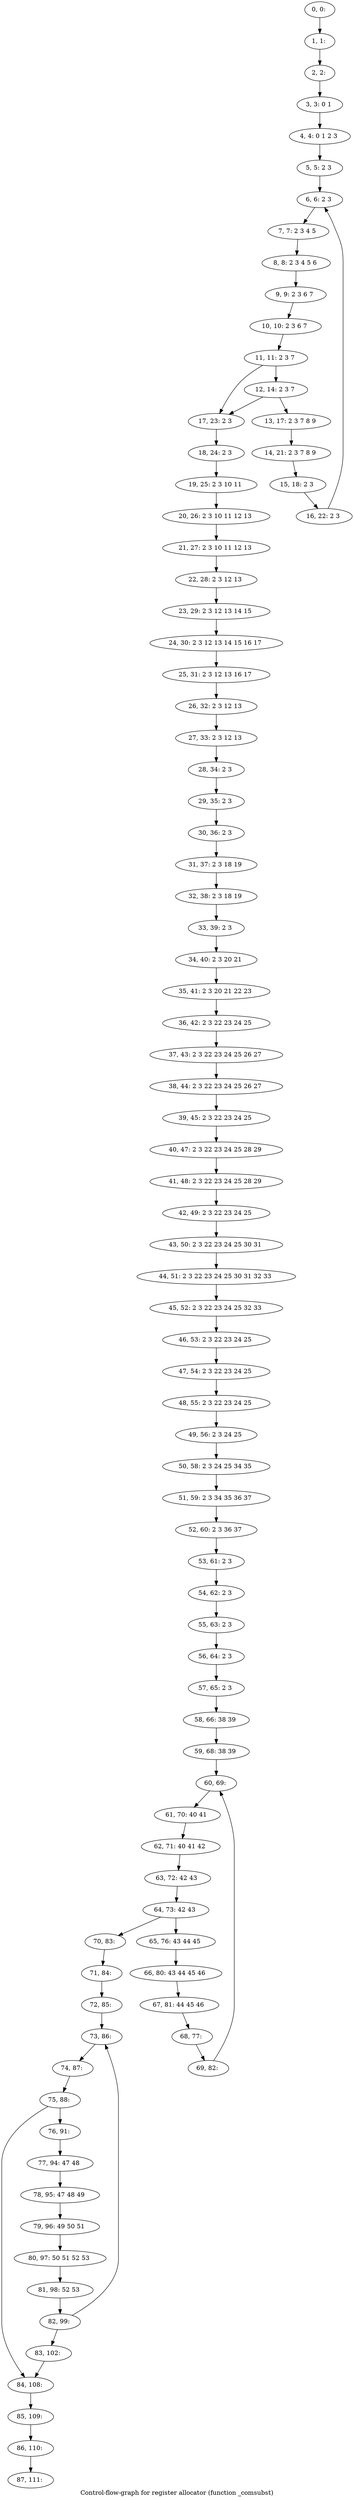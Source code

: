 digraph G {
graph [label="Control-flow-graph for register allocator (function _comsubst)"]
0[label="0, 0: "];
1[label="1, 1: "];
2[label="2, 2: "];
3[label="3, 3: 0 1 "];
4[label="4, 4: 0 1 2 3 "];
5[label="5, 5: 2 3 "];
6[label="6, 6: 2 3 "];
7[label="7, 7: 2 3 4 5 "];
8[label="8, 8: 2 3 4 5 6 "];
9[label="9, 9: 2 3 6 7 "];
10[label="10, 10: 2 3 6 7 "];
11[label="11, 11: 2 3 7 "];
12[label="12, 14: 2 3 7 "];
13[label="13, 17: 2 3 7 8 9 "];
14[label="14, 21: 2 3 7 8 9 "];
15[label="15, 18: 2 3 "];
16[label="16, 22: 2 3 "];
17[label="17, 23: 2 3 "];
18[label="18, 24: 2 3 "];
19[label="19, 25: 2 3 10 11 "];
20[label="20, 26: 2 3 10 11 12 13 "];
21[label="21, 27: 2 3 10 11 12 13 "];
22[label="22, 28: 2 3 12 13 "];
23[label="23, 29: 2 3 12 13 14 15 "];
24[label="24, 30: 2 3 12 13 14 15 16 17 "];
25[label="25, 31: 2 3 12 13 16 17 "];
26[label="26, 32: 2 3 12 13 "];
27[label="27, 33: 2 3 12 13 "];
28[label="28, 34: 2 3 "];
29[label="29, 35: 2 3 "];
30[label="30, 36: 2 3 "];
31[label="31, 37: 2 3 18 19 "];
32[label="32, 38: 2 3 18 19 "];
33[label="33, 39: 2 3 "];
34[label="34, 40: 2 3 20 21 "];
35[label="35, 41: 2 3 20 21 22 23 "];
36[label="36, 42: 2 3 22 23 24 25 "];
37[label="37, 43: 2 3 22 23 24 25 26 27 "];
38[label="38, 44: 2 3 22 23 24 25 26 27 "];
39[label="39, 45: 2 3 22 23 24 25 "];
40[label="40, 47: 2 3 22 23 24 25 28 29 "];
41[label="41, 48: 2 3 22 23 24 25 28 29 "];
42[label="42, 49: 2 3 22 23 24 25 "];
43[label="43, 50: 2 3 22 23 24 25 30 31 "];
44[label="44, 51: 2 3 22 23 24 25 30 31 32 33 "];
45[label="45, 52: 2 3 22 23 24 25 32 33 "];
46[label="46, 53: 2 3 22 23 24 25 "];
47[label="47, 54: 2 3 22 23 24 25 "];
48[label="48, 55: 2 3 22 23 24 25 "];
49[label="49, 56: 2 3 24 25 "];
50[label="50, 58: 2 3 24 25 34 35 "];
51[label="51, 59: 2 3 34 35 36 37 "];
52[label="52, 60: 2 3 36 37 "];
53[label="53, 61: 2 3 "];
54[label="54, 62: 2 3 "];
55[label="55, 63: 2 3 "];
56[label="56, 64: 2 3 "];
57[label="57, 65: 2 3 "];
58[label="58, 66: 38 39 "];
59[label="59, 68: 38 39 "];
60[label="60, 69: "];
61[label="61, 70: 40 41 "];
62[label="62, 71: 40 41 42 "];
63[label="63, 72: 42 43 "];
64[label="64, 73: 42 43 "];
65[label="65, 76: 43 44 45 "];
66[label="66, 80: 43 44 45 46 "];
67[label="67, 81: 44 45 46 "];
68[label="68, 77: "];
69[label="69, 82: "];
70[label="70, 83: "];
71[label="71, 84: "];
72[label="72, 85: "];
73[label="73, 86: "];
74[label="74, 87: "];
75[label="75, 88: "];
76[label="76, 91: "];
77[label="77, 94: 47 48 "];
78[label="78, 95: 47 48 49 "];
79[label="79, 96: 49 50 51 "];
80[label="80, 97: 50 51 52 53 "];
81[label="81, 98: 52 53 "];
82[label="82, 99: "];
83[label="83, 102: "];
84[label="84, 108: "];
85[label="85, 109: "];
86[label="86, 110: "];
87[label="87, 111: "];
0->1 ;
1->2 ;
2->3 ;
3->4 ;
4->5 ;
5->6 ;
6->7 ;
7->8 ;
8->9 ;
9->10 ;
10->11 ;
11->12 ;
11->17 ;
12->13 ;
12->17 ;
13->14 ;
14->15 ;
15->16 ;
16->6 ;
17->18 ;
18->19 ;
19->20 ;
20->21 ;
21->22 ;
22->23 ;
23->24 ;
24->25 ;
25->26 ;
26->27 ;
27->28 ;
28->29 ;
29->30 ;
30->31 ;
31->32 ;
32->33 ;
33->34 ;
34->35 ;
35->36 ;
36->37 ;
37->38 ;
38->39 ;
39->40 ;
40->41 ;
41->42 ;
42->43 ;
43->44 ;
44->45 ;
45->46 ;
46->47 ;
47->48 ;
48->49 ;
49->50 ;
50->51 ;
51->52 ;
52->53 ;
53->54 ;
54->55 ;
55->56 ;
56->57 ;
57->58 ;
58->59 ;
59->60 ;
60->61 ;
61->62 ;
62->63 ;
63->64 ;
64->65 ;
64->70 ;
65->66 ;
66->67 ;
67->68 ;
68->69 ;
69->60 ;
70->71 ;
71->72 ;
72->73 ;
73->74 ;
74->75 ;
75->76 ;
75->84 ;
76->77 ;
77->78 ;
78->79 ;
79->80 ;
80->81 ;
81->82 ;
82->83 ;
82->73 ;
83->84 ;
84->85 ;
85->86 ;
86->87 ;
}
